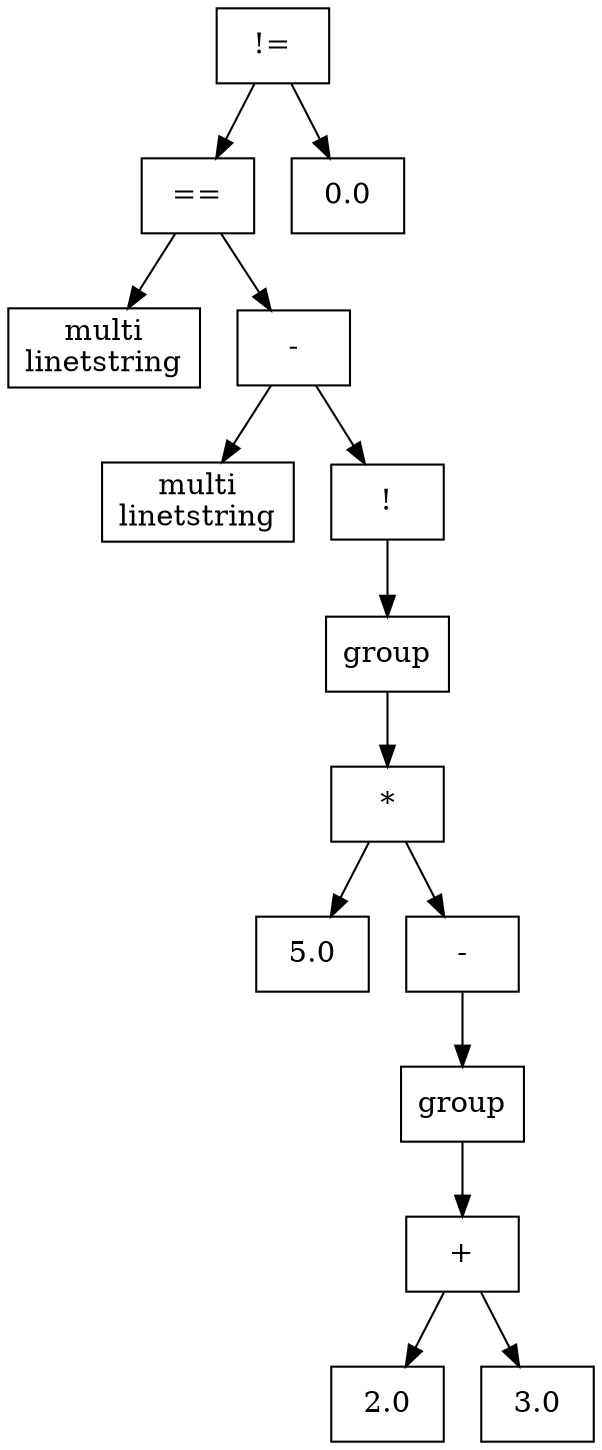 digraph G {
node [shape=box];
node1512981843 [label="!="];
node42768293 [label="=="];
node1717159510 [label="multi\nline\tstring"];
node1834188994 [label="-"];
node1174361318 [label="multi\nline\tstring"];
node589873731 [label="!"];
node200006406 [label="group"];
node2052001577 [label="*"];
node1160264930 [label="5.0"];
node544724190 [label="-"];
node1972439101 [label="group"];
node2007328737 [label="+"];
node1936628443 [label="2.0"];
node1830908236 [label="3.0"];
node2007328737 -> node1936628443;
node2007328737 -> node1830908236;
node1972439101 -> node2007328737;
node544724190 -> node1972439101;
node2052001577 -> node1160264930;
node2052001577 -> node544724190;
node200006406 -> node2052001577;
node589873731 -> node200006406;
node1834188994 -> node1174361318;
node1834188994 -> node589873731;
node42768293 -> node1717159510;
node42768293 -> node1834188994;
node277630005 [label="0.0"];
node1512981843 -> node42768293;
node1512981843 -> node277630005;
}
